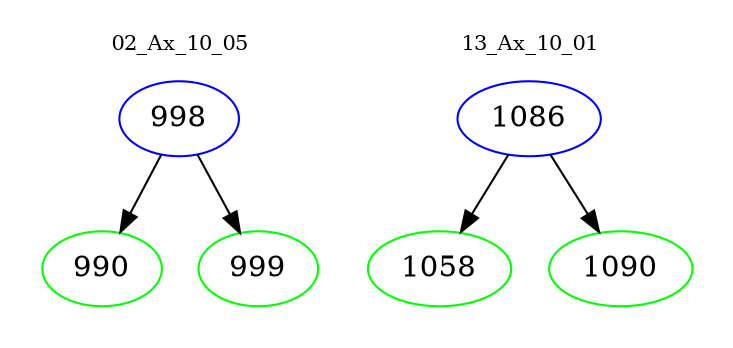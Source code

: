 digraph{
subgraph cluster_0 {
color = white
label = "02_Ax_10_05";
fontsize=10;
T0_998 [label="998", color="blue"]
T0_998 -> T0_990 [color="black"]
T0_990 [label="990", color="green"]
T0_998 -> T0_999 [color="black"]
T0_999 [label="999", color="green"]
}
subgraph cluster_1 {
color = white
label = "13_Ax_10_01";
fontsize=10;
T1_1086 [label="1086", color="blue"]
T1_1086 -> T1_1058 [color="black"]
T1_1058 [label="1058", color="green"]
T1_1086 -> T1_1090 [color="black"]
T1_1090 [label="1090", color="green"]
}
}
